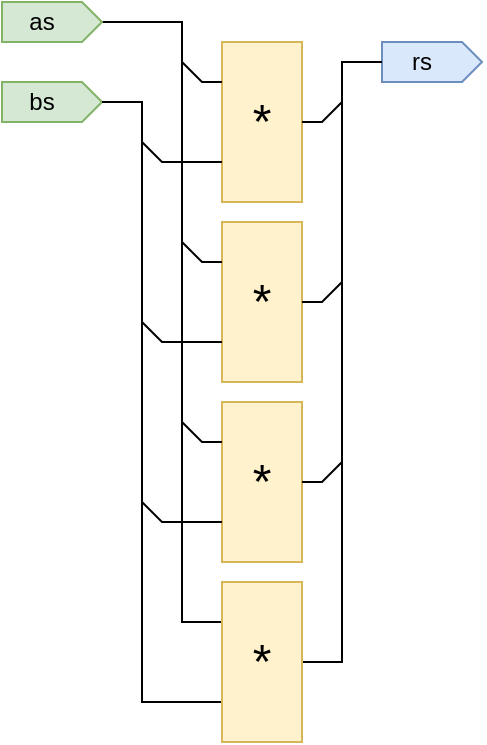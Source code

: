 <mxfile version="21.6.5" type="device">
  <diagram name="Page-1" id="rO7vCxrkyl1uZzEuIjLO">
    <mxGraphModel dx="573" dy="784" grid="1" gridSize="10" guides="1" tooltips="1" connect="1" arrows="1" fold="1" page="1" pageScale="1" pageWidth="827" pageHeight="1169" math="0" shadow="0">
      <root>
        <mxCell id="0" />
        <mxCell id="1" parent="0" />
        <mxCell id="KdYM05x0kCK88j3xgvMB-1" value="*" style="rounded=0;whiteSpace=wrap;html=1;fontSize=24;fillColor=#fff2cc;strokeColor=#d6b656;" vertex="1" parent="1">
          <mxGeometry x="260" y="480" width="40" height="80" as="geometry" />
        </mxCell>
        <mxCell id="KdYM05x0kCK88j3xgvMB-2" value="" style="endArrow=none;html=1;rounded=0;entryX=0;entryY=0.25;entryDx=0;entryDy=0;" edge="1" parent="1">
          <mxGeometry width="50" height="50" relative="1" as="geometry">
            <mxPoint x="220" y="530" as="sourcePoint" />
            <mxPoint x="260" y="540" as="targetPoint" />
            <Array as="points">
              <mxPoint x="230" y="540" />
            </Array>
          </mxGeometry>
        </mxCell>
        <mxCell id="KdYM05x0kCK88j3xgvMB-3" value="" style="endArrow=none;html=1;rounded=0;" edge="1" parent="1">
          <mxGeometry width="50" height="50" relative="1" as="geometry">
            <mxPoint x="240" y="490" as="sourcePoint" />
            <mxPoint x="260" y="500" as="targetPoint" />
            <Array as="points">
              <mxPoint x="250" y="500" />
            </Array>
          </mxGeometry>
        </mxCell>
        <mxCell id="KdYM05x0kCK88j3xgvMB-4" value="" style="endArrow=none;html=1;rounded=0;" edge="1" parent="1">
          <mxGeometry width="50" height="50" relative="1" as="geometry">
            <mxPoint x="300" y="520" as="sourcePoint" />
            <mxPoint x="320" y="510" as="targetPoint" />
            <Array as="points">
              <mxPoint x="310" y="520" />
            </Array>
          </mxGeometry>
        </mxCell>
        <mxCell id="KdYM05x0kCK88j3xgvMB-8" value="" style="endArrow=none;html=1;rounded=0;exitX=0;exitY=0.25;exitDx=0;exitDy=0;" edge="1" parent="1" source="KdYM05x0kCK88j3xgvMB-34">
          <mxGeometry width="50" height="50" relative="1" as="geometry">
            <mxPoint x="240" y="700" as="sourcePoint" />
            <mxPoint x="200" y="470" as="targetPoint" />
            <Array as="points">
              <mxPoint x="240" y="770" />
              <mxPoint x="240" y="470" />
            </Array>
          </mxGeometry>
        </mxCell>
        <mxCell id="KdYM05x0kCK88j3xgvMB-9" value="" style="group" vertex="1" connectable="0" parent="1">
          <mxGeometry x="150" y="460" width="50" height="20" as="geometry" />
        </mxCell>
        <mxCell id="KdYM05x0kCK88j3xgvMB-10" value="" style="triangle;whiteSpace=wrap;html=1;strokeColor=none;container=0;fillColor=#d5e8d4;" vertex="1" parent="KdYM05x0kCK88j3xgvMB-9">
          <mxGeometry x="40" width="10" height="20" as="geometry" />
        </mxCell>
        <mxCell id="KdYM05x0kCK88j3xgvMB-11" value="as" style="rounded=0;whiteSpace=wrap;html=1;strokeColor=none;container=0;fillColor=#d5e8d4;glass=0;" vertex="1" parent="KdYM05x0kCK88j3xgvMB-9">
          <mxGeometry width="40" height="20" as="geometry" />
        </mxCell>
        <mxCell id="KdYM05x0kCK88j3xgvMB-12" value="" style="endArrow=none;html=1;rounded=0;fillColor=#d5e8d4;strokeColor=#82b366;" edge="1" parent="KdYM05x0kCK88j3xgvMB-9">
          <mxGeometry width="50" height="50" relative="1" as="geometry">
            <mxPoint x="10" y="20" as="sourcePoint" />
            <mxPoint x="10" y="20" as="targetPoint" />
            <Array as="points">
              <mxPoint x="40" y="20" />
              <mxPoint x="50" y="10" />
              <mxPoint x="40" />
              <mxPoint />
              <mxPoint y="20" />
            </Array>
          </mxGeometry>
        </mxCell>
        <mxCell id="KdYM05x0kCK88j3xgvMB-13" value="" style="group" vertex="1" connectable="0" parent="1">
          <mxGeometry x="150" y="500" width="50" height="20" as="geometry" />
        </mxCell>
        <mxCell id="KdYM05x0kCK88j3xgvMB-14" value="" style="triangle;whiteSpace=wrap;html=1;strokeColor=none;container=0;fillColor=#d5e8d4;" vertex="1" parent="KdYM05x0kCK88j3xgvMB-13">
          <mxGeometry x="40" width="10" height="20" as="geometry" />
        </mxCell>
        <mxCell id="KdYM05x0kCK88j3xgvMB-15" value="bs" style="rounded=0;whiteSpace=wrap;html=1;strokeColor=none;container=0;fillColor=#d5e8d4;glass=0;" vertex="1" parent="KdYM05x0kCK88j3xgvMB-13">
          <mxGeometry width="40" height="20" as="geometry" />
        </mxCell>
        <mxCell id="KdYM05x0kCK88j3xgvMB-16" value="" style="endArrow=none;html=1;rounded=0;fillColor=#d5e8d4;strokeColor=#82b366;" edge="1" parent="KdYM05x0kCK88j3xgvMB-13">
          <mxGeometry width="50" height="50" relative="1" as="geometry">
            <mxPoint x="10" y="20" as="sourcePoint" />
            <mxPoint x="10" y="20" as="targetPoint" />
            <Array as="points">
              <mxPoint x="40" y="20" />
              <mxPoint x="50" y="10" />
              <mxPoint x="40" />
              <mxPoint />
              <mxPoint y="20" />
            </Array>
          </mxGeometry>
        </mxCell>
        <mxCell id="KdYM05x0kCK88j3xgvMB-18" value="" style="endArrow=none;html=1;rounded=0;exitX=0;exitY=0.75;exitDx=0;exitDy=0;" edge="1" parent="1" source="KdYM05x0kCK88j3xgvMB-34">
          <mxGeometry width="50" height="50" relative="1" as="geometry">
            <mxPoint x="220" y="700" as="sourcePoint" />
            <mxPoint x="200" y="510" as="targetPoint" />
            <Array as="points">
              <mxPoint x="220" y="810" />
              <mxPoint x="220" y="510" />
            </Array>
          </mxGeometry>
        </mxCell>
        <mxCell id="KdYM05x0kCK88j3xgvMB-20" value="" style="group" vertex="1" connectable="0" parent="1">
          <mxGeometry x="340" y="480" width="50" height="20" as="geometry" />
        </mxCell>
        <mxCell id="KdYM05x0kCK88j3xgvMB-21" value="" style="triangle;whiteSpace=wrap;html=1;strokeColor=none;container=0;fillColor=#dae8fc;" vertex="1" parent="KdYM05x0kCK88j3xgvMB-20">
          <mxGeometry x="40" width="10" height="20" as="geometry" />
        </mxCell>
        <mxCell id="KdYM05x0kCK88j3xgvMB-22" value="rs" style="rounded=0;whiteSpace=wrap;html=1;strokeColor=none;container=0;fillColor=#dae8fc;glass=0;" vertex="1" parent="KdYM05x0kCK88j3xgvMB-20">
          <mxGeometry width="40" height="20" as="geometry" />
        </mxCell>
        <mxCell id="KdYM05x0kCK88j3xgvMB-23" value="" style="endArrow=none;html=1;rounded=0;fillColor=#dae8fc;strokeColor=#6c8ebf;" edge="1" parent="KdYM05x0kCK88j3xgvMB-20">
          <mxGeometry width="50" height="50" relative="1" as="geometry">
            <mxPoint x="10" y="20" as="sourcePoint" />
            <mxPoint x="10" y="20" as="targetPoint" />
            <Array as="points">
              <mxPoint x="40" y="20" />
              <mxPoint x="50" y="10" />
              <mxPoint x="40" />
              <mxPoint />
              <mxPoint y="20" />
            </Array>
          </mxGeometry>
        </mxCell>
        <mxCell id="KdYM05x0kCK88j3xgvMB-25" value="" style="endArrow=none;html=1;rounded=0;entryX=0;entryY=0.5;entryDx=0;entryDy=0;exitX=1;exitY=0.5;exitDx=0;exitDy=0;" edge="1" parent="1" source="KdYM05x0kCK88j3xgvMB-34" target="KdYM05x0kCK88j3xgvMB-22">
          <mxGeometry width="50" height="50" relative="1" as="geometry">
            <mxPoint x="320" y="720" as="sourcePoint" />
            <mxPoint x="280" y="490" as="targetPoint" />
            <Array as="points">
              <mxPoint x="320" y="790" />
              <mxPoint x="320" y="490" />
            </Array>
          </mxGeometry>
        </mxCell>
        <mxCell id="KdYM05x0kCK88j3xgvMB-26" value="*" style="rounded=0;whiteSpace=wrap;html=1;fontSize=24;fillColor=#fff2cc;strokeColor=#d6b656;" vertex="1" parent="1">
          <mxGeometry x="260" y="570" width="40" height="80" as="geometry" />
        </mxCell>
        <mxCell id="KdYM05x0kCK88j3xgvMB-27" value="" style="endArrow=none;html=1;rounded=0;entryX=0;entryY=0.25;entryDx=0;entryDy=0;" edge="1" parent="1">
          <mxGeometry width="50" height="50" relative="1" as="geometry">
            <mxPoint x="220" y="620" as="sourcePoint" />
            <mxPoint x="260" y="630" as="targetPoint" />
            <Array as="points">
              <mxPoint x="230" y="630" />
            </Array>
          </mxGeometry>
        </mxCell>
        <mxCell id="KdYM05x0kCK88j3xgvMB-28" value="" style="endArrow=none;html=1;rounded=0;" edge="1" parent="1">
          <mxGeometry width="50" height="50" relative="1" as="geometry">
            <mxPoint x="240" y="580" as="sourcePoint" />
            <mxPoint x="260" y="590" as="targetPoint" />
            <Array as="points">
              <mxPoint x="250" y="590" />
            </Array>
          </mxGeometry>
        </mxCell>
        <mxCell id="KdYM05x0kCK88j3xgvMB-29" value="" style="endArrow=none;html=1;rounded=0;" edge="1" parent="1">
          <mxGeometry width="50" height="50" relative="1" as="geometry">
            <mxPoint x="300" y="610" as="sourcePoint" />
            <mxPoint x="320" y="600" as="targetPoint" />
            <Array as="points">
              <mxPoint x="310" y="610" />
            </Array>
          </mxGeometry>
        </mxCell>
        <mxCell id="KdYM05x0kCK88j3xgvMB-30" value="*" style="rounded=0;whiteSpace=wrap;html=1;fontSize=24;fillColor=#fff2cc;strokeColor=#d6b656;" vertex="1" parent="1">
          <mxGeometry x="260" y="660" width="40" height="80" as="geometry" />
        </mxCell>
        <mxCell id="KdYM05x0kCK88j3xgvMB-31" value="" style="endArrow=none;html=1;rounded=0;entryX=0;entryY=0.25;entryDx=0;entryDy=0;" edge="1" parent="1">
          <mxGeometry width="50" height="50" relative="1" as="geometry">
            <mxPoint x="220" y="710" as="sourcePoint" />
            <mxPoint x="260" y="720" as="targetPoint" />
            <Array as="points">
              <mxPoint x="230" y="720" />
            </Array>
          </mxGeometry>
        </mxCell>
        <mxCell id="KdYM05x0kCK88j3xgvMB-32" value="" style="endArrow=none;html=1;rounded=0;" edge="1" parent="1">
          <mxGeometry width="50" height="50" relative="1" as="geometry">
            <mxPoint x="240" y="670" as="sourcePoint" />
            <mxPoint x="260" y="680" as="targetPoint" />
            <Array as="points">
              <mxPoint x="250" y="680" />
            </Array>
          </mxGeometry>
        </mxCell>
        <mxCell id="KdYM05x0kCK88j3xgvMB-33" value="" style="endArrow=none;html=1;rounded=0;" edge="1" parent="1">
          <mxGeometry width="50" height="50" relative="1" as="geometry">
            <mxPoint x="300" y="700" as="sourcePoint" />
            <mxPoint x="320" y="690" as="targetPoint" />
            <Array as="points">
              <mxPoint x="310" y="700" />
            </Array>
          </mxGeometry>
        </mxCell>
        <mxCell id="KdYM05x0kCK88j3xgvMB-34" value="*" style="rounded=0;whiteSpace=wrap;html=1;fontSize=24;fillColor=#fff2cc;strokeColor=#d6b656;" vertex="1" parent="1">
          <mxGeometry x="260" y="750" width="40" height="80" as="geometry" />
        </mxCell>
      </root>
    </mxGraphModel>
  </diagram>
</mxfile>
